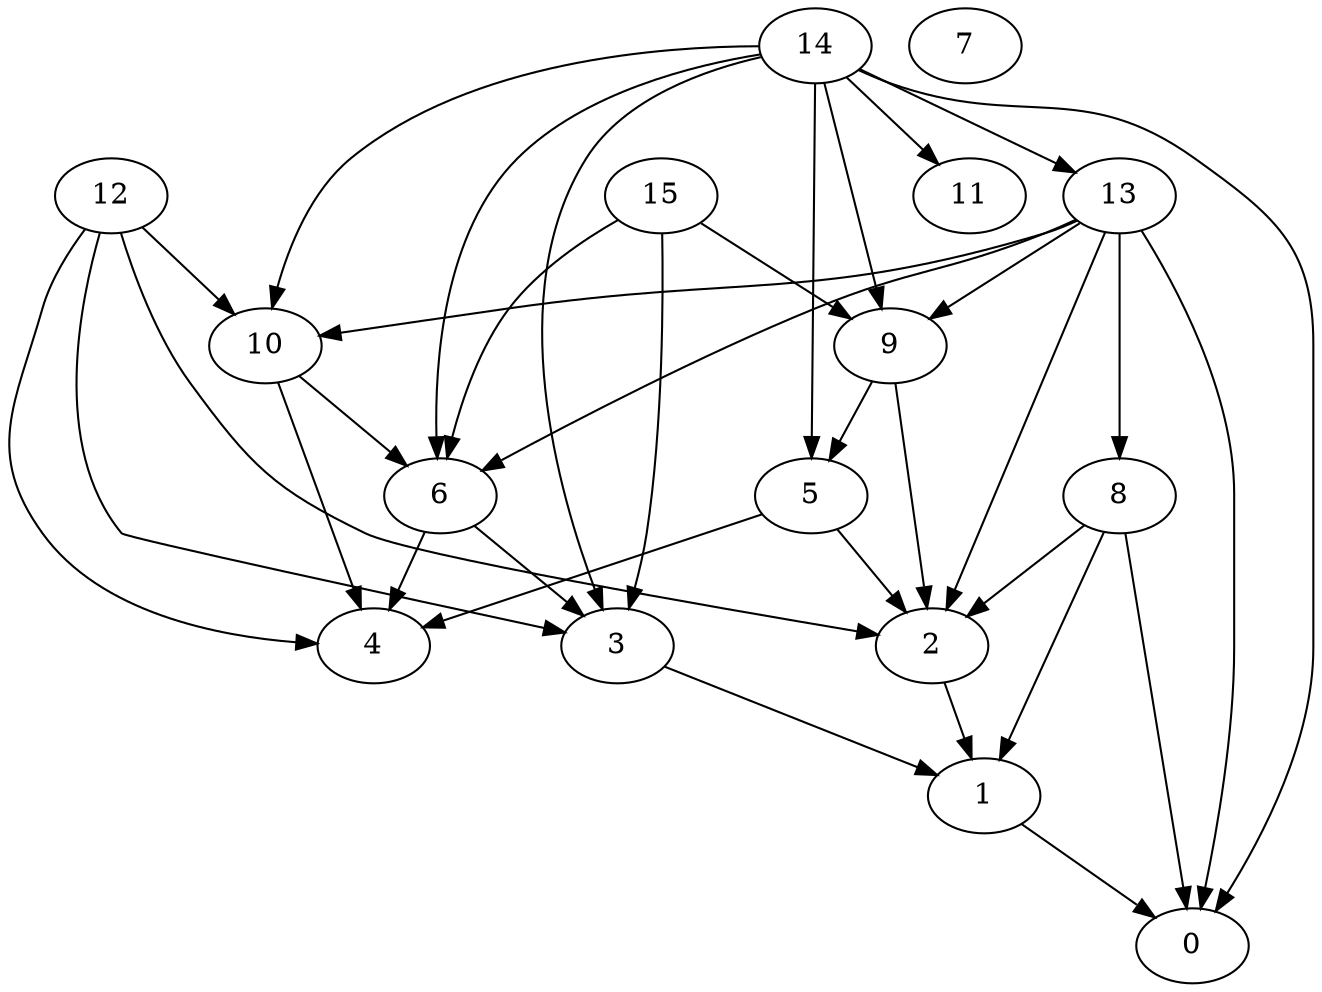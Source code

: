 digraph "Random_Nodes_16_Density_2.19_CCR_1.00_WeightType_Random_Heterogeneous-4-2-strong" {
14 [Weight=16];
15 [Weight=18];
12 [Weight=20];
13 [Weight=4];
9 [Weight=16];
8 [Weight=20];
10 [Weight=10];
5 [Weight=6];
6 [Weight=6];
2 [Weight=14];
3 [Weight=4];
1 [Weight=20];
11 [Weight=20];
4 [Weight=16];
7 [Weight=16];
0 [Weight=4];
15 -> 9 [Weight=4];
15 -> 6 [Weight=5];
6 -> 3 [Weight=2];
14 -> 10 [Weight=9];
3 -> 1 [Weight=9];
10 -> 4 [Weight=6];
13 -> 8 [Weight=5];
14 -> 11 [Weight=7];
1 -> 0 [Weight=10];
14 -> 0 [Weight=2];
15 -> 3 [Weight=10];
13 -> 9 [Weight=9];
13 -> 0 [Weight=9];
12 -> 2 [Weight=6];
12 -> 3 [Weight=2];
14 -> 5 [Weight=6];
13 -> 6 [Weight=4];
10 -> 6 [Weight=2];
14 -> 13 [Weight=10];
6 -> 4 [Weight=6];
14 -> 9 [Weight=6];
2 -> 1 [Weight=2];
12 -> 4 [Weight=2];
13 -> 10 [Weight=6];
8 -> 0 [Weight=10];
8 -> 2 [Weight=5];
13 -> 2 [Weight=9];
5 -> 2 [Weight=4];
9 -> 2 [Weight=9];
14 -> 6 [Weight=8];
12 -> 10 [Weight=8];
8 -> 1 [Weight=4];
14 -> 3 [Weight=4];
5 -> 4 [Weight=4];
9 -> 5 [Weight=6];
}
